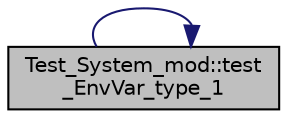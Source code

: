 digraph "Test_System_mod::test_EnvVar_type_1"
{
 // LATEX_PDF_SIZE
  edge [fontname="Helvetica",fontsize="10",labelfontname="Helvetica",labelfontsize="10"];
  node [fontname="Helvetica",fontsize="10",shape=record];
  rankdir="LR";
  Node1 [label="Test_System_mod::test\l_EnvVar_type_1",height=0.2,width=0.4,color="black", fillcolor="grey75", style="filled", fontcolor="black",tooltip="Test whether environmental variables can be successfully queried."];
  Node1 -> Node1 [color="midnightblue",fontsize="10",style="solid"];
}
